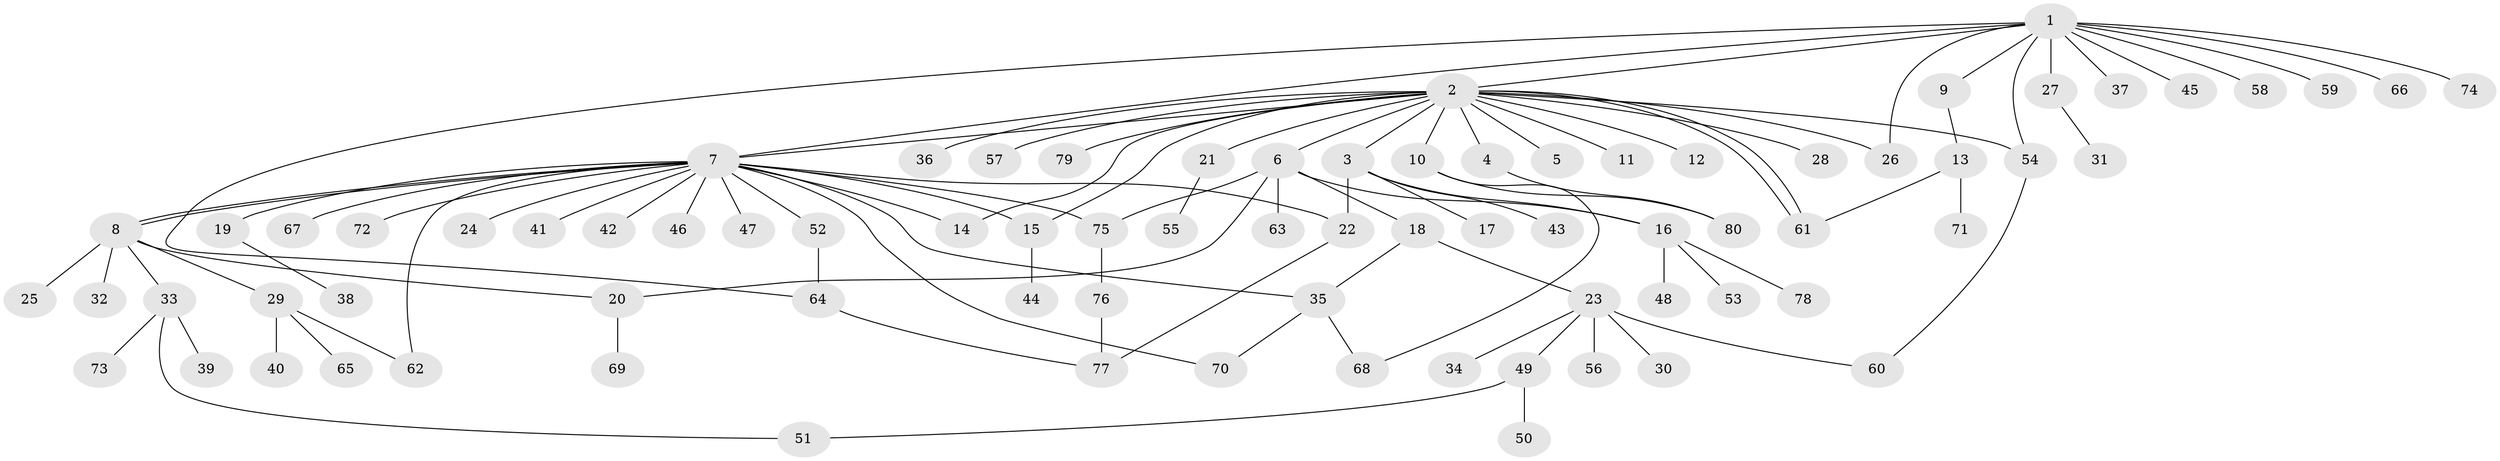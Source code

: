 // coarse degree distribution, {13: 0.015625, 20: 0.03125, 4: 0.0625, 1: 0.578125, 7: 0.015625, 9: 0.015625, 2: 0.15625, 3: 0.109375, 5: 0.015625}
// Generated by graph-tools (version 1.1) at 2025/23/03/03/25 07:23:48]
// undirected, 80 vertices, 101 edges
graph export_dot {
graph [start="1"]
  node [color=gray90,style=filled];
  1;
  2;
  3;
  4;
  5;
  6;
  7;
  8;
  9;
  10;
  11;
  12;
  13;
  14;
  15;
  16;
  17;
  18;
  19;
  20;
  21;
  22;
  23;
  24;
  25;
  26;
  27;
  28;
  29;
  30;
  31;
  32;
  33;
  34;
  35;
  36;
  37;
  38;
  39;
  40;
  41;
  42;
  43;
  44;
  45;
  46;
  47;
  48;
  49;
  50;
  51;
  52;
  53;
  54;
  55;
  56;
  57;
  58;
  59;
  60;
  61;
  62;
  63;
  64;
  65;
  66;
  67;
  68;
  69;
  70;
  71;
  72;
  73;
  74;
  75;
  76;
  77;
  78;
  79;
  80;
  1 -- 2;
  1 -- 7;
  1 -- 9;
  1 -- 26;
  1 -- 27;
  1 -- 37;
  1 -- 45;
  1 -- 54;
  1 -- 58;
  1 -- 59;
  1 -- 64;
  1 -- 66;
  1 -- 74;
  2 -- 3;
  2 -- 4;
  2 -- 5;
  2 -- 6;
  2 -- 7;
  2 -- 10;
  2 -- 11;
  2 -- 12;
  2 -- 14;
  2 -- 15;
  2 -- 21;
  2 -- 26;
  2 -- 28;
  2 -- 36;
  2 -- 54;
  2 -- 57;
  2 -- 61;
  2 -- 61;
  2 -- 79;
  3 -- 16;
  3 -- 17;
  3 -- 22;
  3 -- 43;
  4 -- 80;
  6 -- 16;
  6 -- 18;
  6 -- 20;
  6 -- 63;
  6 -- 75;
  7 -- 8;
  7 -- 8;
  7 -- 14;
  7 -- 15;
  7 -- 19;
  7 -- 22;
  7 -- 24;
  7 -- 35;
  7 -- 41;
  7 -- 42;
  7 -- 46;
  7 -- 47;
  7 -- 52;
  7 -- 62;
  7 -- 67;
  7 -- 70;
  7 -- 72;
  7 -- 75;
  8 -- 20;
  8 -- 25;
  8 -- 29;
  8 -- 32;
  8 -- 33;
  9 -- 13;
  10 -- 68;
  10 -- 80;
  13 -- 61;
  13 -- 71;
  15 -- 44;
  16 -- 48;
  16 -- 53;
  16 -- 78;
  18 -- 23;
  18 -- 35;
  19 -- 38;
  20 -- 69;
  21 -- 55;
  22 -- 77;
  23 -- 30;
  23 -- 34;
  23 -- 49;
  23 -- 56;
  23 -- 60;
  27 -- 31;
  29 -- 40;
  29 -- 62;
  29 -- 65;
  33 -- 39;
  33 -- 51;
  33 -- 73;
  35 -- 68;
  35 -- 70;
  49 -- 50;
  49 -- 51;
  52 -- 64;
  54 -- 60;
  64 -- 77;
  75 -- 76;
  76 -- 77;
}
